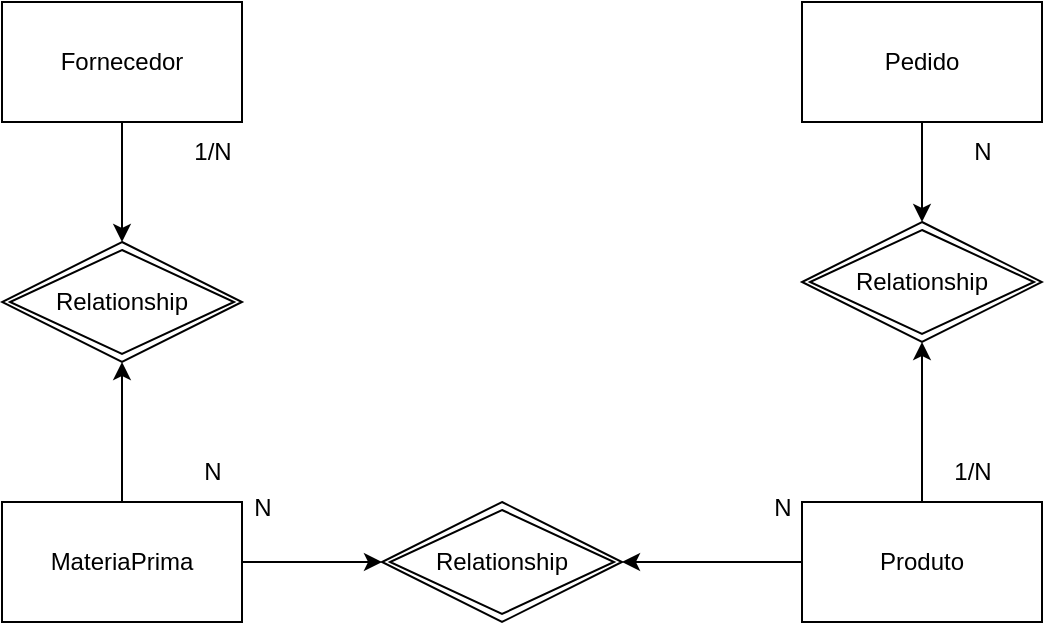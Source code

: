 <mxfile version="28.1.2" pages="2">
  <diagram name="marcenaria_N_N" id="1Eymzq3OlWK8u_vFHMUv">
    <mxGraphModel dx="1042" dy="562" grid="1" gridSize="10" guides="1" tooltips="1" connect="1" arrows="1" fold="1" page="1" pageScale="1" pageWidth="827" pageHeight="1169" math="0" shadow="0">
      <root>
        <mxCell id="0" />
        <mxCell id="1" parent="0" />
        <mxCell id="aE8sl5S4CttXaqT_SEnv-8" value="" style="edgeStyle=orthogonalEdgeStyle;rounded=0;orthogonalLoop=1;jettySize=auto;html=1;" edge="1" parent="1" source="aE8sl5S4CttXaqT_SEnv-1" target="aE8sl5S4CttXaqT_SEnv-7">
          <mxGeometry relative="1" as="geometry" />
        </mxCell>
        <mxCell id="aE8sl5S4CttXaqT_SEnv-1" value="Fornecedor" style="rounded=0;whiteSpace=wrap;html=1;" vertex="1" parent="1">
          <mxGeometry x="80" y="100" width="120" height="60" as="geometry" />
        </mxCell>
        <mxCell id="aE8sl5S4CttXaqT_SEnv-19" value="" style="edgeStyle=orthogonalEdgeStyle;rounded=0;orthogonalLoop=1;jettySize=auto;html=1;" edge="1" parent="1" source="aE8sl5S4CttXaqT_SEnv-2" target="aE8sl5S4CttXaqT_SEnv-17">
          <mxGeometry relative="1" as="geometry" />
        </mxCell>
        <mxCell id="aE8sl5S4CttXaqT_SEnv-2" value="Pedido" style="rounded=0;whiteSpace=wrap;html=1;" vertex="1" parent="1">
          <mxGeometry x="480" y="100" width="120" height="60" as="geometry" />
        </mxCell>
        <mxCell id="aE8sl5S4CttXaqT_SEnv-14" value="" style="edgeStyle=orthogonalEdgeStyle;rounded=0;orthogonalLoop=1;jettySize=auto;html=1;" edge="1" parent="1" source="aE8sl5S4CttXaqT_SEnv-3" target="aE8sl5S4CttXaqT_SEnv-12">
          <mxGeometry relative="1" as="geometry" />
        </mxCell>
        <mxCell id="aE8sl5S4CttXaqT_SEnv-18" value="" style="edgeStyle=orthogonalEdgeStyle;rounded=0;orthogonalLoop=1;jettySize=auto;html=1;" edge="1" parent="1" source="aE8sl5S4CttXaqT_SEnv-3" target="aE8sl5S4CttXaqT_SEnv-17">
          <mxGeometry relative="1" as="geometry" />
        </mxCell>
        <mxCell id="aE8sl5S4CttXaqT_SEnv-3" value="Produto" style="rounded=0;whiteSpace=wrap;html=1;" vertex="1" parent="1">
          <mxGeometry x="480" y="350" width="120" height="60" as="geometry" />
        </mxCell>
        <mxCell id="aE8sl5S4CttXaqT_SEnv-9" value="" style="edgeStyle=orthogonalEdgeStyle;rounded=0;orthogonalLoop=1;jettySize=auto;html=1;" edge="1" parent="1" source="aE8sl5S4CttXaqT_SEnv-4" target="aE8sl5S4CttXaqT_SEnv-7">
          <mxGeometry relative="1" as="geometry" />
        </mxCell>
        <mxCell id="aE8sl5S4CttXaqT_SEnv-13" value="" style="edgeStyle=orthogonalEdgeStyle;rounded=0;orthogonalLoop=1;jettySize=auto;html=1;" edge="1" parent="1" source="aE8sl5S4CttXaqT_SEnv-4" target="aE8sl5S4CttXaqT_SEnv-12">
          <mxGeometry relative="1" as="geometry" />
        </mxCell>
        <mxCell id="aE8sl5S4CttXaqT_SEnv-4" value="MateriaPrima" style="rounded=0;whiteSpace=wrap;html=1;" vertex="1" parent="1">
          <mxGeometry x="80" y="350" width="120" height="60" as="geometry" />
        </mxCell>
        <mxCell id="aE8sl5S4CttXaqT_SEnv-7" value="Relationship" style="shape=rhombus;double=1;perimeter=rhombusPerimeter;whiteSpace=wrap;html=1;align=center;" vertex="1" parent="1">
          <mxGeometry x="80" y="220" width="120" height="60" as="geometry" />
        </mxCell>
        <mxCell id="aE8sl5S4CttXaqT_SEnv-10" value="N" style="text;html=1;align=center;verticalAlign=middle;resizable=0;points=[];autosize=1;strokeColor=none;fillColor=none;" vertex="1" parent="1">
          <mxGeometry x="170" y="320" width="30" height="30" as="geometry" />
        </mxCell>
        <mxCell id="aE8sl5S4CttXaqT_SEnv-11" value="1/N" style="text;html=1;align=center;verticalAlign=middle;resizable=0;points=[];autosize=1;strokeColor=none;fillColor=none;" vertex="1" parent="1">
          <mxGeometry x="165" y="160" width="40" height="30" as="geometry" />
        </mxCell>
        <mxCell id="aE8sl5S4CttXaqT_SEnv-12" value="Relationship" style="shape=rhombus;double=1;perimeter=rhombusPerimeter;whiteSpace=wrap;html=1;align=center;" vertex="1" parent="1">
          <mxGeometry x="270" y="350" width="120" height="60" as="geometry" />
        </mxCell>
        <mxCell id="aE8sl5S4CttXaqT_SEnv-15" value="N" style="text;html=1;align=center;verticalAlign=middle;resizable=0;points=[];autosize=1;strokeColor=none;fillColor=none;" vertex="1" parent="1">
          <mxGeometry x="455" y="338" width="30" height="30" as="geometry" />
        </mxCell>
        <mxCell id="aE8sl5S4CttXaqT_SEnv-16" value="N" style="text;html=1;align=center;verticalAlign=middle;resizable=0;points=[];autosize=1;strokeColor=none;fillColor=none;" vertex="1" parent="1">
          <mxGeometry x="195" y="338" width="30" height="30" as="geometry" />
        </mxCell>
        <mxCell id="aE8sl5S4CttXaqT_SEnv-17" value="Relationship" style="shape=rhombus;double=1;perimeter=rhombusPerimeter;whiteSpace=wrap;html=1;align=center;" vertex="1" parent="1">
          <mxGeometry x="480" y="210" width="120" height="60" as="geometry" />
        </mxCell>
        <mxCell id="aE8sl5S4CttXaqT_SEnv-20" value="1/N" style="text;html=1;align=center;verticalAlign=middle;resizable=0;points=[];autosize=1;strokeColor=none;fillColor=none;" vertex="1" parent="1">
          <mxGeometry x="545" y="320" width="40" height="30" as="geometry" />
        </mxCell>
        <mxCell id="aE8sl5S4CttXaqT_SEnv-21" value="N" style="text;html=1;align=center;verticalAlign=middle;resizable=0;points=[];autosize=1;strokeColor=none;fillColor=none;" vertex="1" parent="1">
          <mxGeometry x="555" y="160" width="30" height="30" as="geometry" />
        </mxCell>
      </root>
    </mxGraphModel>
  </diagram>
  <diagram name="Cópia do marcenaria_N_N" id="HlVVEMp6u1PbEwnpT3PK">
    <mxGraphModel dx="1042" dy="562" grid="1" gridSize="10" guides="1" tooltips="1" connect="1" arrows="1" fold="1" page="1" pageScale="1" pageWidth="827" pageHeight="1169" math="0" shadow="0">
      <root>
        <mxCell id="fek98vuOFdIjWVLKrcih-0" />
        <mxCell id="fek98vuOFdIjWVLKrcih-1" parent="fek98vuOFdIjWVLKrcih-0" />
        <mxCell id="fek98vuOFdIjWVLKrcih-2" value="" style="edgeStyle=orthogonalEdgeStyle;rounded=0;orthogonalLoop=1;jettySize=auto;html=1;" edge="1" parent="fek98vuOFdIjWVLKrcih-1" source="fek98vuOFdIjWVLKrcih-3" target="fek98vuOFdIjWVLKrcih-12">
          <mxGeometry relative="1" as="geometry" />
        </mxCell>
        <mxCell id="fek98vuOFdIjWVLKrcih-3" value="Fornecedor" style="rounded=0;whiteSpace=wrap;html=1;" vertex="1" parent="fek98vuOFdIjWVLKrcih-1">
          <mxGeometry x="80" y="100" width="120" height="60" as="geometry" />
        </mxCell>
        <mxCell id="fek98vuOFdIjWVLKrcih-4" value="" style="edgeStyle=orthogonalEdgeStyle;rounded=0;orthogonalLoop=1;jettySize=auto;html=1;" edge="1" parent="fek98vuOFdIjWVLKrcih-1" source="fek98vuOFdIjWVLKrcih-5" target="fek98vuOFdIjWVLKrcih-18">
          <mxGeometry relative="1" as="geometry" />
        </mxCell>
        <mxCell id="fek98vuOFdIjWVLKrcih-5" value="Pedido" style="rounded=0;whiteSpace=wrap;html=1;" vertex="1" parent="fek98vuOFdIjWVLKrcih-1">
          <mxGeometry x="585" y="50" width="120" height="60" as="geometry" />
        </mxCell>
        <mxCell id="fek98vuOFdIjWVLKrcih-7" value="" style="edgeStyle=orthogonalEdgeStyle;rounded=0;orthogonalLoop=1;jettySize=auto;html=1;" edge="1" parent="fek98vuOFdIjWVLKrcih-1" source="fek98vuOFdIjWVLKrcih-8" target="fek98vuOFdIjWVLKrcih-18">
          <mxGeometry relative="1" as="geometry" />
        </mxCell>
        <mxCell id="Tgx9IRzzrnALF98RsSRV-2" value="" style="edgeStyle=orthogonalEdgeStyle;rounded=0;orthogonalLoop=1;jettySize=auto;html=1;" edge="1" parent="fek98vuOFdIjWVLKrcih-1" source="fek98vuOFdIjWVLKrcih-8" target="Tgx9IRzzrnALF98RsSRV-1">
          <mxGeometry relative="1" as="geometry" />
        </mxCell>
        <mxCell id="fek98vuOFdIjWVLKrcih-8" value="Produto" style="rounded=0;whiteSpace=wrap;html=1;" vertex="1" parent="fek98vuOFdIjWVLKrcih-1">
          <mxGeometry x="585" y="420" width="120" height="60" as="geometry" />
        </mxCell>
        <mxCell id="fek98vuOFdIjWVLKrcih-9" value="" style="edgeStyle=orthogonalEdgeStyle;rounded=0;orthogonalLoop=1;jettySize=auto;html=1;" edge="1" parent="fek98vuOFdIjWVLKrcih-1" source="fek98vuOFdIjWVLKrcih-11" target="fek98vuOFdIjWVLKrcih-12">
          <mxGeometry relative="1" as="geometry" />
        </mxCell>
        <mxCell id="Tgx9IRzzrnALF98RsSRV-3" style="edgeStyle=orthogonalEdgeStyle;rounded=0;orthogonalLoop=1;jettySize=auto;html=1;entryX=0;entryY=0.5;entryDx=0;entryDy=0;" edge="1" parent="fek98vuOFdIjWVLKrcih-1" source="fek98vuOFdIjWVLKrcih-11" target="Tgx9IRzzrnALF98RsSRV-1">
          <mxGeometry relative="1" as="geometry" />
        </mxCell>
        <mxCell id="fek98vuOFdIjWVLKrcih-11" value="MateriaPrima" style="rounded=0;whiteSpace=wrap;html=1;" vertex="1" parent="fek98vuOFdIjWVLKrcih-1">
          <mxGeometry x="80" y="420" width="120" height="60" as="geometry" />
        </mxCell>
        <mxCell id="fek98vuOFdIjWVLKrcih-12" value="Relationship" style="shape=rhombus;double=1;perimeter=rhombusPerimeter;whiteSpace=wrap;html=1;align=center;" vertex="1" parent="fek98vuOFdIjWVLKrcih-1">
          <mxGeometry x="80" y="220" width="120" height="60" as="geometry" />
        </mxCell>
        <mxCell id="fek98vuOFdIjWVLKrcih-13" value="N" style="text;html=1;align=center;verticalAlign=middle;resizable=0;points=[];autosize=1;strokeColor=none;fillColor=none;" vertex="1" parent="fek98vuOFdIjWVLKrcih-1">
          <mxGeometry x="140" y="290" width="30" height="30" as="geometry" />
        </mxCell>
        <mxCell id="fek98vuOFdIjWVLKrcih-14" value="1/N" style="text;html=1;align=center;verticalAlign=middle;resizable=0;points=[];autosize=1;strokeColor=none;fillColor=none;" vertex="1" parent="fek98vuOFdIjWVLKrcih-1">
          <mxGeometry x="165" y="160" width="40" height="30" as="geometry" />
        </mxCell>
        <mxCell id="fek98vuOFdIjWVLKrcih-16" value="N" style="text;html=1;align=center;verticalAlign=middle;resizable=0;points=[];autosize=1;strokeColor=none;fillColor=none;" vertex="1" parent="fek98vuOFdIjWVLKrcih-1">
          <mxGeometry x="455" y="338" width="30" height="30" as="geometry" />
        </mxCell>
        <mxCell id="fek98vuOFdIjWVLKrcih-18" value="Relationship" style="shape=rhombus;double=1;perimeter=rhombusPerimeter;whiteSpace=wrap;html=1;align=center;" vertex="1" parent="fek98vuOFdIjWVLKrcih-1">
          <mxGeometry x="585" y="220" width="120" height="60" as="geometry" />
        </mxCell>
        <mxCell id="fek98vuOFdIjWVLKrcih-19" value="1/N" style="text;html=1;align=center;verticalAlign=middle;resizable=0;points=[];autosize=1;strokeColor=none;fillColor=none;" vertex="1" parent="fek98vuOFdIjWVLKrcih-1">
          <mxGeometry x="660" y="270" width="40" height="30" as="geometry" />
        </mxCell>
        <mxCell id="fek98vuOFdIjWVLKrcih-20" value="N" style="text;html=1;align=center;verticalAlign=middle;resizable=0;points=[];autosize=1;strokeColor=none;fillColor=none;" vertex="1" parent="fek98vuOFdIjWVLKrcih-1">
          <mxGeometry x="555" y="160" width="30" height="30" as="geometry" />
        </mxCell>
        <mxCell id="Tgx9IRzzrnALF98RsSRV-1" value="Receita" style="rounded=0;whiteSpace=wrap;html=1;" vertex="1" parent="fek98vuOFdIjWVLKrcih-1">
          <mxGeometry x="320" y="420" width="120" height="60" as="geometry" />
        </mxCell>
        <mxCell id="Tgx9IRzzrnALF98RsSRV-4" value="N" style="text;html=1;align=center;verticalAlign=middle;resizable=0;points=[];autosize=1;strokeColor=none;fillColor=none;" vertex="1" parent="fek98vuOFdIjWVLKrcih-1">
          <mxGeometry x="290" y="420" width="30" height="30" as="geometry" />
        </mxCell>
        <mxCell id="Tgx9IRzzrnALF98RsSRV-5" value="N" style="text;html=1;align=center;verticalAlign=middle;resizable=0;points=[];autosize=1;strokeColor=none;fillColor=none;" vertex="1" parent="fek98vuOFdIjWVLKrcih-1">
          <mxGeometry x="440" y="420" width="30" height="30" as="geometry" />
        </mxCell>
        <mxCell id="Tgx9IRzzrnALF98RsSRV-6" value="1" style="text;html=1;align=center;verticalAlign=middle;resizable=0;points=[];autosize=1;strokeColor=none;fillColor=none;" vertex="1" parent="fek98vuOFdIjWVLKrcih-1">
          <mxGeometry x="615" y="388" width="30" height="30" as="geometry" />
        </mxCell>
        <mxCell id="Tgx9IRzzrnALF98RsSRV-7" value="1" style="text;html=1;align=center;verticalAlign=middle;resizable=0;points=[];autosize=1;strokeColor=none;fillColor=none;" vertex="1" parent="fek98vuOFdIjWVLKrcih-1">
          <mxGeometry x="150" y="390" width="30" height="30" as="geometry" />
        </mxCell>
      </root>
    </mxGraphModel>
  </diagram>
</mxfile>

